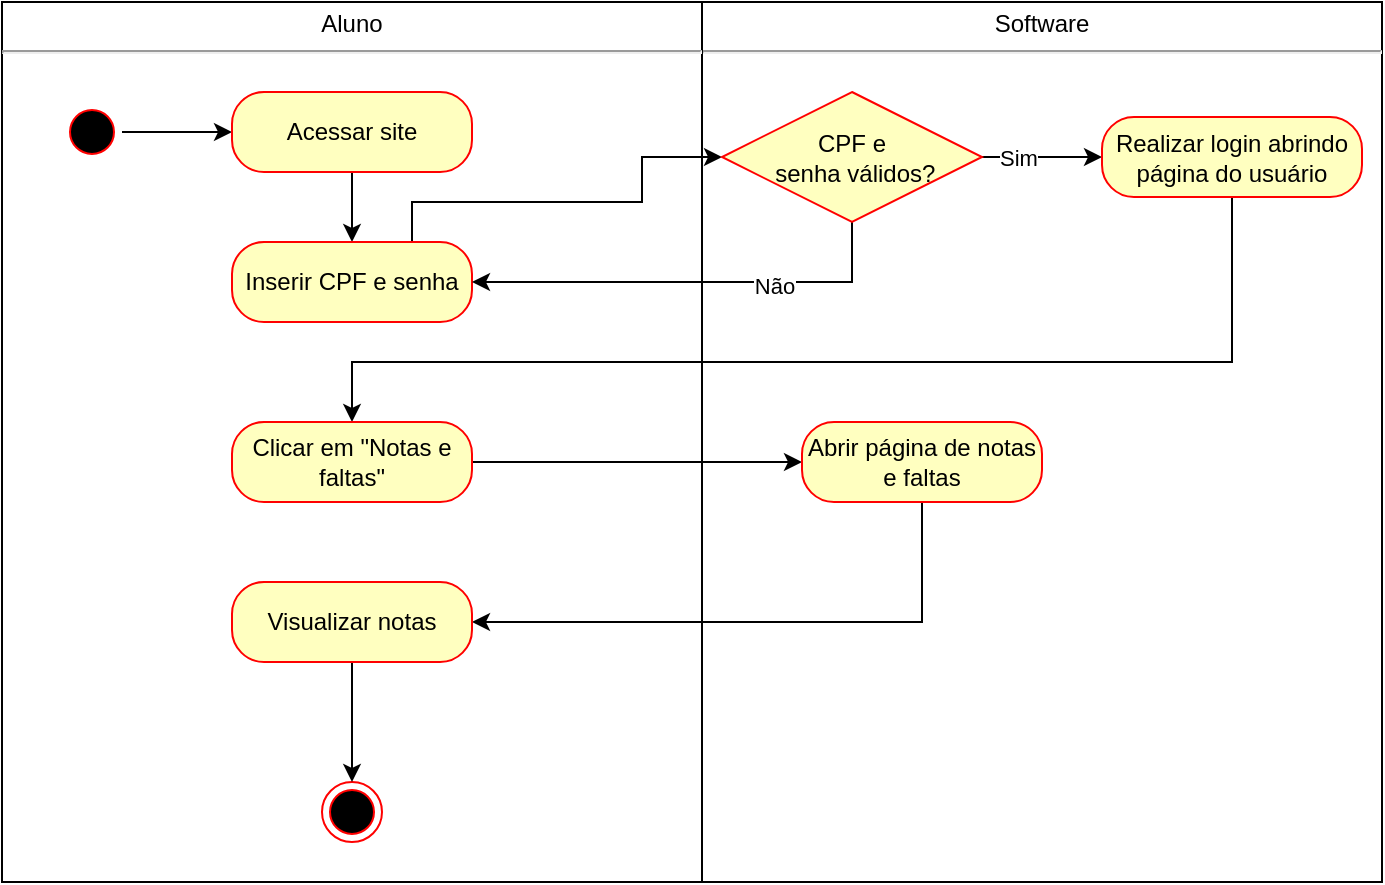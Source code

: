<mxfile version="16.6.2" type="github">
  <diagram id="ZEX48tybaz3WDPqDXiuD" name="Page-1">
    <mxGraphModel dx="1240" dy="709" grid="1" gridSize="10" guides="1" tooltips="1" connect="1" arrows="1" fold="1" page="1" pageScale="1" pageWidth="1169" pageHeight="827" math="0" shadow="0">
      <root>
        <mxCell id="0" />
        <mxCell id="1" parent="0" />
        <mxCell id="3zqD0T_lnfzhav-kkuIM-46" value="&lt;p style=&quot;margin: 4px 0px 0px ; text-align: center&quot;&gt;Software&lt;/p&gt;&lt;hr&gt;&lt;p style=&quot;margin: 0px ; margin-left: 8px&quot;&gt;&lt;br&gt;&lt;/p&gt;" style="verticalAlign=top;align=left;overflow=fill;fontSize=12;fontFamily=Helvetica;html=1;" vertex="1" parent="1">
          <mxGeometry x="580" y="270" width="340" height="440" as="geometry" />
        </mxCell>
        <mxCell id="3zqD0T_lnfzhav-kkuIM-1" value="&lt;p style=&quot;margin: 4px 0px 0px ; text-align: center&quot;&gt;Aluno&lt;/p&gt;&lt;hr&gt;&lt;p style=&quot;margin: 0px ; margin-left: 8px&quot;&gt;&lt;br&gt;&lt;/p&gt;" style="verticalAlign=top;align=left;overflow=fill;fontSize=12;fontFamily=Helvetica;html=1;" vertex="1" parent="1">
          <mxGeometry x="230" y="270" width="350" height="440" as="geometry" />
        </mxCell>
        <mxCell id="3zqD0T_lnfzhav-kkuIM-2" style="edgeStyle=orthogonalEdgeStyle;rounded=0;orthogonalLoop=1;jettySize=auto;html=1;exitX=1;exitY=0.5;exitDx=0;exitDy=0;entryX=0;entryY=0.5;entryDx=0;entryDy=0;" edge="1" parent="1" source="3zqD0T_lnfzhav-kkuIM-3" target="3zqD0T_lnfzhav-kkuIM-5">
          <mxGeometry relative="1" as="geometry" />
        </mxCell>
        <mxCell id="3zqD0T_lnfzhav-kkuIM-3" value="" style="ellipse;html=1;shape=startState;fillColor=#000000;strokeColor=#ff0000;" vertex="1" parent="1">
          <mxGeometry x="260" y="320" width="30" height="30" as="geometry" />
        </mxCell>
        <mxCell id="3zqD0T_lnfzhav-kkuIM-48" style="edgeStyle=orthogonalEdgeStyle;rounded=0;orthogonalLoop=1;jettySize=auto;html=1;exitX=0.5;exitY=1;exitDx=0;exitDy=0;" edge="1" parent="1" source="3zqD0T_lnfzhav-kkuIM-5" target="3zqD0T_lnfzhav-kkuIM-47">
          <mxGeometry relative="1" as="geometry" />
        </mxCell>
        <mxCell id="3zqD0T_lnfzhav-kkuIM-5" value="Acessar site" style="rounded=1;whiteSpace=wrap;html=1;arcSize=40;fontColor=#000000;fillColor=#ffffc0;strokeColor=#ff0000;" vertex="1" parent="1">
          <mxGeometry x="345" y="315" width="120" height="40" as="geometry" />
        </mxCell>
        <mxCell id="3zqD0T_lnfzhav-kkuIM-43" value="" style="ellipse;html=1;shape=endState;fillColor=#000000;strokeColor=#ff0000;" vertex="1" parent="1">
          <mxGeometry x="390" y="660" width="30" height="30" as="geometry" />
        </mxCell>
        <mxCell id="3zqD0T_lnfzhav-kkuIM-51" style="edgeStyle=orthogonalEdgeStyle;rounded=0;orthogonalLoop=1;jettySize=auto;html=1;exitX=0.75;exitY=0;exitDx=0;exitDy=0;entryX=0;entryY=0.5;entryDx=0;entryDy=0;" edge="1" parent="1" source="3zqD0T_lnfzhav-kkuIM-47" target="3zqD0T_lnfzhav-kkuIM-50">
          <mxGeometry relative="1" as="geometry">
            <Array as="points">
              <mxPoint x="435" y="370" />
              <mxPoint x="550" y="370" />
              <mxPoint x="550" y="348" />
            </Array>
          </mxGeometry>
        </mxCell>
        <mxCell id="3zqD0T_lnfzhav-kkuIM-47" value="Inserir CPF e senha" style="rounded=1;whiteSpace=wrap;html=1;arcSize=40;fontColor=#000000;fillColor=#ffffc0;strokeColor=#ff0000;" vertex="1" parent="1">
          <mxGeometry x="345" y="390" width="120" height="40" as="geometry" />
        </mxCell>
        <mxCell id="3zqD0T_lnfzhav-kkuIM-59" style="edgeStyle=orthogonalEdgeStyle;rounded=0;orthogonalLoop=1;jettySize=auto;html=1;exitX=0.5;exitY=1;exitDx=0;exitDy=0;entryX=1;entryY=0.5;entryDx=0;entryDy=0;" edge="1" parent="1" source="3zqD0T_lnfzhav-kkuIM-50" target="3zqD0T_lnfzhav-kkuIM-47">
          <mxGeometry relative="1" as="geometry" />
        </mxCell>
        <mxCell id="3zqD0T_lnfzhav-kkuIM-61" value="Não" style="edgeLabel;html=1;align=center;verticalAlign=middle;resizable=0;points=[];" vertex="1" connectable="0" parent="3zqD0T_lnfzhav-kkuIM-59">
          <mxGeometry x="-0.368" y="2" relative="1" as="geometry">
            <mxPoint as="offset" />
          </mxGeometry>
        </mxCell>
        <mxCell id="3zqD0T_lnfzhav-kkuIM-60" style="edgeStyle=orthogonalEdgeStyle;rounded=0;orthogonalLoop=1;jettySize=auto;html=1;exitX=1;exitY=0.5;exitDx=0;exitDy=0;entryX=0;entryY=0.5;entryDx=0;entryDy=0;" edge="1" parent="1" source="3zqD0T_lnfzhav-kkuIM-50" target="3zqD0T_lnfzhav-kkuIM-57">
          <mxGeometry relative="1" as="geometry" />
        </mxCell>
        <mxCell id="3zqD0T_lnfzhav-kkuIM-62" value="Sim" style="edgeLabel;html=1;align=center;verticalAlign=middle;resizable=0;points=[];" vertex="1" connectable="0" parent="3zqD0T_lnfzhav-kkuIM-60">
          <mxGeometry x="-0.719" relative="1" as="geometry">
            <mxPoint x="9" as="offset" />
          </mxGeometry>
        </mxCell>
        <mxCell id="3zqD0T_lnfzhav-kkuIM-50" value="CPF e&lt;br&gt;&amp;nbsp;senha válidos?" style="rhombus;whiteSpace=wrap;html=1;fillColor=#ffffc0;strokeColor=#ff0000;" vertex="1" parent="1">
          <mxGeometry x="590" y="315" width="130" height="65" as="geometry" />
        </mxCell>
        <mxCell id="3zqD0T_lnfzhav-kkuIM-67" style="edgeStyle=orthogonalEdgeStyle;rounded=0;orthogonalLoop=1;jettySize=auto;html=1;exitX=0.5;exitY=1;exitDx=0;exitDy=0;entryX=0.5;entryY=0;entryDx=0;entryDy=0;" edge="1" parent="1" source="3zqD0T_lnfzhav-kkuIM-57" target="3zqD0T_lnfzhav-kkuIM-66">
          <mxGeometry relative="1" as="geometry">
            <Array as="points">
              <mxPoint x="845" y="450" />
              <mxPoint x="405" y="450" />
            </Array>
          </mxGeometry>
        </mxCell>
        <mxCell id="3zqD0T_lnfzhav-kkuIM-57" value="Realizar login abrindo&lt;br&gt;página do usuário" style="rounded=1;whiteSpace=wrap;html=1;arcSize=40;fontColor=#000000;fillColor=#ffffc0;strokeColor=#ff0000;" vertex="1" parent="1">
          <mxGeometry x="780" y="327.5" width="130" height="40" as="geometry" />
        </mxCell>
        <mxCell id="3zqD0T_lnfzhav-kkuIM-70" style="edgeStyle=orthogonalEdgeStyle;rounded=0;orthogonalLoop=1;jettySize=auto;html=1;exitX=1;exitY=0.5;exitDx=0;exitDy=0;entryX=0;entryY=0.5;entryDx=0;entryDy=0;" edge="1" parent="1" source="3zqD0T_lnfzhav-kkuIM-66" target="3zqD0T_lnfzhav-kkuIM-69">
          <mxGeometry relative="1" as="geometry" />
        </mxCell>
        <mxCell id="3zqD0T_lnfzhav-kkuIM-66" value="Clicar em &quot;Notas e faltas&quot;" style="rounded=1;whiteSpace=wrap;html=1;arcSize=40;fontColor=#000000;fillColor=#ffffc0;strokeColor=#ff0000;" vertex="1" parent="1">
          <mxGeometry x="345" y="480" width="120" height="40" as="geometry" />
        </mxCell>
        <mxCell id="3zqD0T_lnfzhav-kkuIM-72" style="edgeStyle=orthogonalEdgeStyle;rounded=0;orthogonalLoop=1;jettySize=auto;html=1;exitX=0.5;exitY=1;exitDx=0;exitDy=0;entryX=1;entryY=0.5;entryDx=0;entryDy=0;" edge="1" parent="1" source="3zqD0T_lnfzhav-kkuIM-69" target="3zqD0T_lnfzhav-kkuIM-71">
          <mxGeometry relative="1" as="geometry" />
        </mxCell>
        <mxCell id="3zqD0T_lnfzhav-kkuIM-69" value="Abrir página de notas e faltas" style="rounded=1;whiteSpace=wrap;html=1;arcSize=40;fontColor=#000000;fillColor=#ffffc0;strokeColor=#ff0000;" vertex="1" parent="1">
          <mxGeometry x="630" y="480" width="120" height="40" as="geometry" />
        </mxCell>
        <mxCell id="3zqD0T_lnfzhav-kkuIM-73" style="edgeStyle=orthogonalEdgeStyle;rounded=0;orthogonalLoop=1;jettySize=auto;html=1;exitX=0.5;exitY=1;exitDx=0;exitDy=0;entryX=0.5;entryY=0;entryDx=0;entryDy=0;" edge="1" parent="1" source="3zqD0T_lnfzhav-kkuIM-71" target="3zqD0T_lnfzhav-kkuIM-43">
          <mxGeometry relative="1" as="geometry" />
        </mxCell>
        <mxCell id="3zqD0T_lnfzhav-kkuIM-71" value="Visualizar notas" style="rounded=1;whiteSpace=wrap;html=1;arcSize=40;fontColor=#000000;fillColor=#ffffc0;strokeColor=#ff0000;" vertex="1" parent="1">
          <mxGeometry x="345" y="560" width="120" height="40" as="geometry" />
        </mxCell>
      </root>
    </mxGraphModel>
  </diagram>
</mxfile>
